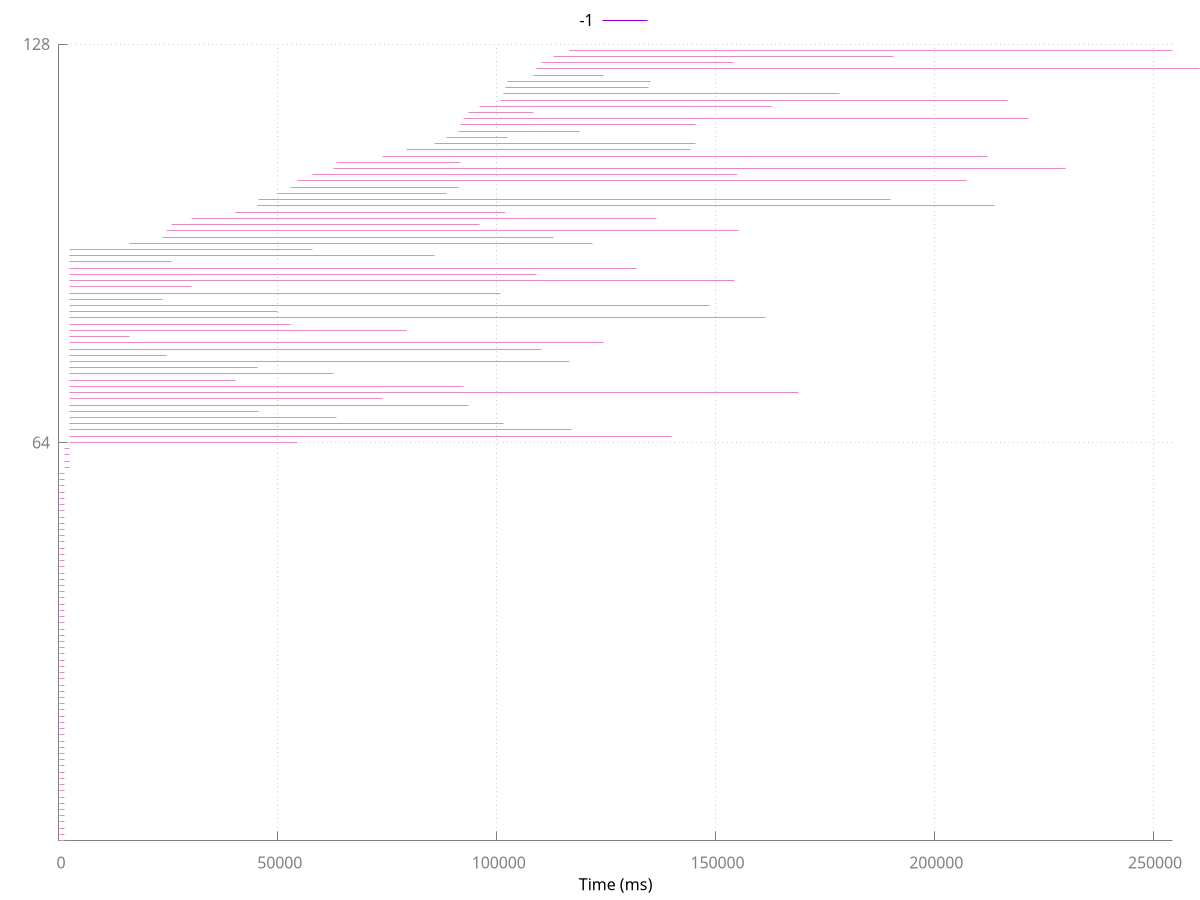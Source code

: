 set terminal pdfcairo font 'Times,22' linewidth 4 rounded dashlength 2 size 5,5

# Line style for axes
set style line 80 lt 1 lc rgb "#808080"

# Line style for grid
set style line 81 lt 0 # dashed
set style line 81 lt rgb "#808080"  # grey

set grid back linestyle 81
set border 3 back linestyle 80 # Remove border on top and right.  These
             # borders are useless and make it harder
             # to see plotted lines near the border.
    # Also, put it in grey; no need for so much emphasis on a border.
set xtics nomirror
set ytics nomirror

set style line 1 lt rgb "#fc8d62" lw 1 pt 1
set style line 2 lt rgb "#8da0cb" lw 1 pt 6
set style line 3 lt rgb "#e78ac3" lw 1 pt 2
set style line 4 lt rgb "#a6d854" lw 1 pt 3
set style line 5 lt rgb "#66c2a5" lw 1 pt 4
set style line 6 lt rgb "#ffd92f" lw 1 pt 5
set style line 7 lt rgb "#e5c494" lw 1 pt 7
set style line 8 lt rgb "#b3b3b3" lw 1 pt 8

set xlabel "Time (ms)" offset 0,0.5
set key above

set arrow from 0,0 to 1304,0 ls 3 nohead
set arrow from 0,1 to 1283,1 ls 3 nohead
set arrow from 0,2 to 1285,2 ls 3 nohead
set arrow from 0,3 to 1276,3 ls 3 nohead
set arrow from 0,4 to 1276,4 ls 3 nohead
set arrow from 0,5 to 1273,5 ls 3 nohead
set arrow from 0,6 to 1284,6 ls 3 nohead
set arrow from 0,7 to 1290,7 ls 3 nohead
set arrow from 0,8 to 1270,8 ls 3 nohead
set arrow from 0,9 to 1270,9 ls 3 nohead
set arrow from 0,10 to 1267,10 ls 3 nohead
set arrow from 0,11 to 1281,11 ls 3 nohead
set arrow from 0,12 to 1267,12 ls 3 nohead
set arrow from 0,13 to 1262,13 ls 3 nohead
set arrow from 0,14 to 1278,14 ls 3 nohead
set arrow from 0,15 to 1264,15 ls 3 nohead
set arrow from 0,16 to 1274,16 ls 3 nohead
set arrow from 0,17 to 1256,17 ls 3 nohead
set arrow from 0,18 to 1273,18 ls 3 nohead
set arrow from 0,19 to 1258,19 ls 3 nohead
set arrow from 0,20 to 1255,20 ls 3 nohead
set arrow from 0,21 to 1274,21 ls 3 nohead
set arrow from 0,22 to 1253,22 ls 3 nohead
set arrow from 0,23 to 1266,23 ls 3 nohead
set arrow from 0,24 to 1242,24 ls 3 nohead
set arrow from 0,25 to 1221,25 ls 3 nohead
set arrow from 0,26 to 1219,26 ls 3 nohead
set arrow from 0,27 to 1225,27 ls 3 nohead
set arrow from 0,28 to 1220,28 ls 3 nohead
set arrow from 0,29 to 1229,29 ls 3 nohead
set arrow from 0,30 to 1215,30 ls 3 nohead
set arrow from 0,31 to 1221,31 ls 3 nohead
set arrow from 0,32 to 1215,32 ls 3 nohead
set arrow from 0,33 to 1215,33 ls 3 nohead
set arrow from 0,34 to 1229,34 ls 3 nohead
set arrow from 0,35 to 1207,35 ls 3 nohead
set arrow from 0,36 to 1210,36 ls 3 nohead
set arrow from 0,37 to 1208,37 ls 3 nohead
set arrow from 0,38 to 1207,38 ls 3 nohead
set arrow from 0,39 to 1220,39 ls 3 nohead
set arrow from 0,40 to 1216,40 ls 3 nohead
set arrow from 0,41 to 1214,41 ls 3 nohead
set arrow from 0,42 to 1219,42 ls 3 nohead
set arrow from 0,43 to 1210,43 ls 3 nohead
set arrow from 0,44 to 1208,44 ls 3 nohead
set arrow from 0,45 to 1211,45 ls 3 nohead
set arrow from 0,46 to 1199,46 ls 3 nohead
set arrow from 0,47 to 1210,47 ls 3 nohead
set arrow from 0,48 to 1212,48 ls 3 nohead
set arrow from 0,49 to 1197,49 ls 3 nohead
set arrow from 0,50 to 1195,50 ls 3 nohead
set arrow from 0,51 to 1194,51 ls 3 nohead
set arrow from 0,52 to 1190,52 ls 3 nohead
set arrow from 0,53 to 1190,53 ls 3 nohead
set arrow from 0,54 to 1191,54 ls 3 nohead
set arrow from 0,55 to 1211,55 ls 3 nohead
set arrow from 0,56 to 1195,56 ls 3 nohead
set arrow from 0,57 to 1206,57 ls 3 nohead
set arrow from 0,58 to 1183,58 ls 3 nohead
set arrow from 0,59 to 1202,59 ls 3 nohead
set arrow from 1183,60 to 2367,60 ls 3 nohead
set arrow from 1190,61 to 2372,61 ls 3 nohead
set arrow from 1190,62 to 2369,62 ls 3 nohead
set arrow from 1191,63 to 2367,63 ls 3 nohead
set arrow from 2372,64 to 54407,64 ls 3 nohead
set arrow from 2372,65 to 140006,65 ls 3 nohead
set arrow from 2372,66 to 117109,66 ls 3 nohead
set arrow from 2372,67 to 101534,67 ls 3 nohead
set arrow from 2372,68 to 63421,68 ls 3 nohead
set arrow from 2372,69 to 45654,69 ls 3 nohead
set arrow from 2372,70 to 93547,70 ls 3 nohead
set arrow from 2372,71 to 73933,71 ls 3 nohead
set arrow from 2372,72 to 168899,72 ls 3 nohead
set arrow from 2372,73 to 92503,73 ls 3 nohead
set arrow from 2372,74 to 40275,74 ls 3 nohead
set arrow from 2372,75 to 62758,75 ls 3 nohead
set arrow from 2372,76 to 45319,76 ls 3 nohead
set arrow from 2372,77 to 116726,77 ls 3 nohead
set arrow from 2372,78 to 24489,78 ls 3 nohead
set arrow from 2372,79 to 110192,79 ls 3 nohead
set arrow from 2372,80 to 124380,80 ls 3 nohead
set arrow from 2372,81 to 16066,81 ls 3 nohead
set arrow from 2372,82 to 79464,82 ls 3 nohead
set arrow from 2372,83 to 52945,83 ls 3 nohead
set arrow from 2372,84 to 161507,84 ls 3 nohead
set arrow from 2372,85 to 49971,85 ls 3 nohead
set arrow from 2372,86 to 148553,86 ls 3 nohead
set arrow from 2372,87 to 23549,87 ls 3 nohead
set arrow from 2372,88 to 100925,88 ls 3 nohead
set arrow from 2372,89 to 30334,89 ls 3 nohead
set arrow from 2372,90 to 154413,90 ls 3 nohead
set arrow from 2372,91 to 109085,91 ls 3 nohead
set arrow from 2372,92 to 131969,92 ls 3 nohead
set arrow from 2372,93 to 25816,93 ls 3 nohead
set arrow from 2372,94 to 85882,94 ls 3 nohead
set arrow from 2372,95 to 57817,95 ls 3 nohead
set arrow from 16066,96 to 121920,96 ls 3 nohead
set arrow from 23549,97 to 113056,97 ls 3 nohead
set arrow from 24489,98 to 155241,98 ls 3 nohead
set arrow from 25816,99 to 96003,99 ls 3 nohead
set arrow from 30334,100 to 136413,100 ls 3 nohead
set arrow from 40275,101 to 102135,101 ls 3 nohead
set arrow from 45319,102 to 213813,102 ls 3 nohead
set arrow from 45654,103 to 190054,103 ls 3 nohead
set arrow from 49971,104 to 88584,104 ls 3 nohead
set arrow from 52945,105 to 91237,105 ls 3 nohead
set arrow from 54407,106 to 207282,106 ls 3 nohead
set arrow from 57817,107 to 155107,107 ls 3 nohead
set arrow from 62758,108 to 229971,108 ls 3 nohead
set arrow from 63421,109 to 91798,109 ls 3 nohead
set arrow from 73933,110 to 212139,110 ls 3 nohead
set arrow from 79464,111 to 144199,111 ls 3 nohead
set arrow from 85882,112 to 145381,112 ls 3 nohead
set arrow from 88584,113 to 102481,113 ls 3 nohead
set arrow from 91237,114 to 118922,114 ls 3 nohead
set arrow from 91798,115 to 145522,115 ls 3 nohead
set arrow from 92503,116 to 221458,116 ls 3 nohead
set arrow from 93547,117 to 108354,117 ls 3 nohead
set arrow from 96003,118 to 162778,118 ls 3 nohead
set arrow from 100925,119 to 216810,119 ls 3 nohead
set arrow from 101534,120 to 178339,120 ls 3 nohead
set arrow from 102135,121 to 134778,121 ls 3 nohead
set arrow from 102481,122 to 135246,122 ls 3 nohead
set arrow from 108354,123 to 124469,123 ls 3 nohead
set arrow from 109085,124 to 261396,124 ls 3 nohead
set arrow from 110192,125 to 154206,125 ls 3 nohead
set arrow from 113056,126 to 190694,126 ls 3 nohead
set arrow from 116726,127 to 254434,127 ls 3 nohead
set ytics (64,128)
set xrange [0:254434]
set yrange [0:128]
set output "../Experiments/midasExp/leaflet-finder/Spark/AppData/atoms131072/ScipyDist/spcolfsci_64_1/unit.000000/app-20170119202928-0000_0_simulated_waterfall.pdf"
plot -1
